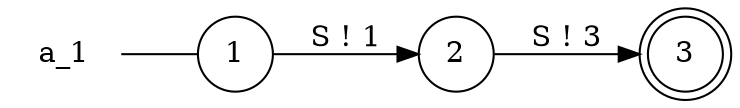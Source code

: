 digraph a_1 {
	rankdir="LR";
	n_0 [label="a_1", shape="plaintext"];
	n_1 [id="1", shape=circle, label="1"];
	n_0 -> n_1 [arrowhead=none];
	n_2 [id="3", shape=doublecircle, label="3"];
	n_3 [id="2", shape=circle, label="2"];

	n_1 -> n_3 [id="[$e|0]", label="S ! 1"];
	n_3 -> n_2 [id="[$e|1]", label="S ! 3"];
}
